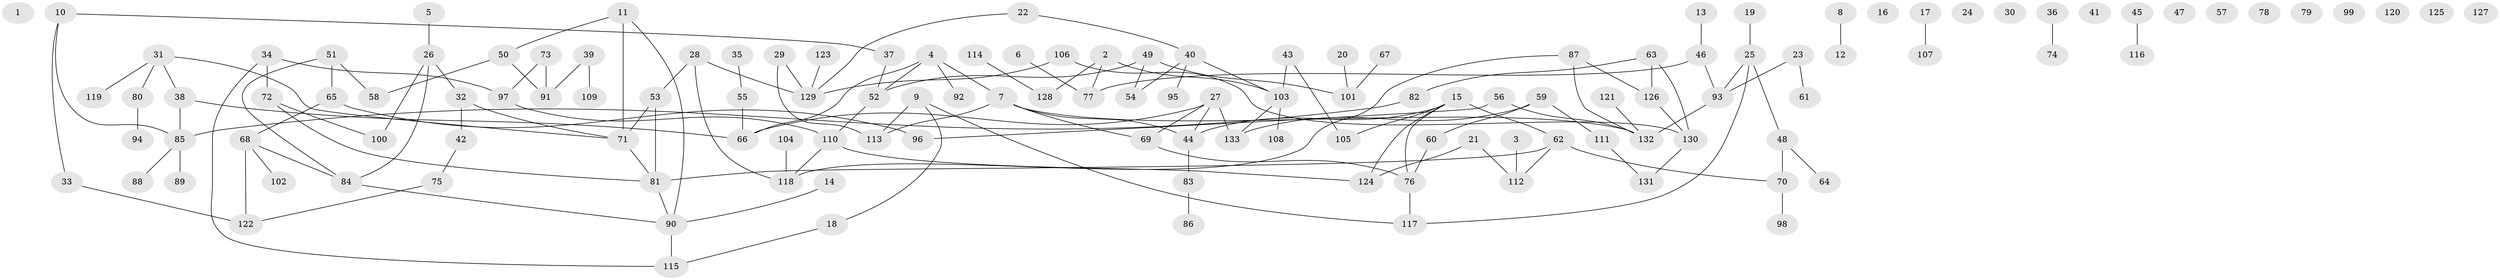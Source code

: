 // Generated by graph-tools (version 1.1) at 2025/13/03/09/25 04:13:00]
// undirected, 133 vertices, 150 edges
graph export_dot {
graph [start="1"]
  node [color=gray90,style=filled];
  1;
  2;
  3;
  4;
  5;
  6;
  7;
  8;
  9;
  10;
  11;
  12;
  13;
  14;
  15;
  16;
  17;
  18;
  19;
  20;
  21;
  22;
  23;
  24;
  25;
  26;
  27;
  28;
  29;
  30;
  31;
  32;
  33;
  34;
  35;
  36;
  37;
  38;
  39;
  40;
  41;
  42;
  43;
  44;
  45;
  46;
  47;
  48;
  49;
  50;
  51;
  52;
  53;
  54;
  55;
  56;
  57;
  58;
  59;
  60;
  61;
  62;
  63;
  64;
  65;
  66;
  67;
  68;
  69;
  70;
  71;
  72;
  73;
  74;
  75;
  76;
  77;
  78;
  79;
  80;
  81;
  82;
  83;
  84;
  85;
  86;
  87;
  88;
  89;
  90;
  91;
  92;
  93;
  94;
  95;
  96;
  97;
  98;
  99;
  100;
  101;
  102;
  103;
  104;
  105;
  106;
  107;
  108;
  109;
  110;
  111;
  112;
  113;
  114;
  115;
  116;
  117;
  118;
  119;
  120;
  121;
  122;
  123;
  124;
  125;
  126;
  127;
  128;
  129;
  130;
  131;
  132;
  133;
  2 -- 77;
  2 -- 103;
  2 -- 128;
  3 -- 112;
  4 -- 7;
  4 -- 52;
  4 -- 66;
  4 -- 92;
  5 -- 26;
  6 -- 77;
  7 -- 44;
  7 -- 69;
  7 -- 113;
  7 -- 132;
  8 -- 12;
  9 -- 18;
  9 -- 113;
  9 -- 117;
  10 -- 33;
  10 -- 37;
  10 -- 85;
  11 -- 50;
  11 -- 71;
  11 -- 90;
  13 -- 46;
  14 -- 90;
  15 -- 44;
  15 -- 62;
  15 -- 76;
  15 -- 105;
  15 -- 124;
  17 -- 107;
  18 -- 115;
  19 -- 25;
  20 -- 101;
  21 -- 112;
  21 -- 124;
  22 -- 40;
  22 -- 129;
  23 -- 61;
  23 -- 93;
  25 -- 48;
  25 -- 93;
  25 -- 117;
  26 -- 32;
  26 -- 84;
  26 -- 100;
  27 -- 44;
  27 -- 66;
  27 -- 69;
  27 -- 133;
  28 -- 53;
  28 -- 118;
  28 -- 129;
  29 -- 113;
  29 -- 129;
  31 -- 38;
  31 -- 71;
  31 -- 80;
  31 -- 119;
  32 -- 42;
  32 -- 71;
  33 -- 122;
  34 -- 72;
  34 -- 97;
  34 -- 115;
  35 -- 55;
  36 -- 74;
  37 -- 52;
  38 -- 66;
  38 -- 85;
  39 -- 91;
  39 -- 109;
  40 -- 54;
  40 -- 95;
  40 -- 103;
  42 -- 75;
  43 -- 103;
  43 -- 105;
  44 -- 83;
  45 -- 116;
  46 -- 77;
  46 -- 93;
  48 -- 64;
  48 -- 70;
  49 -- 52;
  49 -- 54;
  49 -- 101;
  50 -- 58;
  50 -- 91;
  51 -- 58;
  51 -- 65;
  51 -- 84;
  52 -- 110;
  53 -- 71;
  53 -- 81;
  55 -- 66;
  56 -- 96;
  56 -- 132;
  59 -- 60;
  59 -- 111;
  59 -- 133;
  60 -- 76;
  62 -- 70;
  62 -- 81;
  62 -- 112;
  63 -- 82;
  63 -- 126;
  63 -- 130;
  65 -- 68;
  65 -- 96;
  67 -- 101;
  68 -- 84;
  68 -- 102;
  68 -- 122;
  69 -- 76;
  70 -- 98;
  71 -- 81;
  72 -- 81;
  72 -- 100;
  73 -- 91;
  73 -- 97;
  75 -- 122;
  76 -- 117;
  80 -- 94;
  81 -- 90;
  82 -- 85;
  83 -- 86;
  84 -- 90;
  85 -- 88;
  85 -- 89;
  87 -- 118;
  87 -- 126;
  87 -- 132;
  90 -- 115;
  93 -- 132;
  97 -- 110;
  103 -- 108;
  103 -- 133;
  104 -- 118;
  106 -- 129;
  106 -- 130;
  110 -- 118;
  110 -- 124;
  111 -- 131;
  114 -- 128;
  121 -- 132;
  123 -- 129;
  126 -- 130;
  130 -- 131;
}

